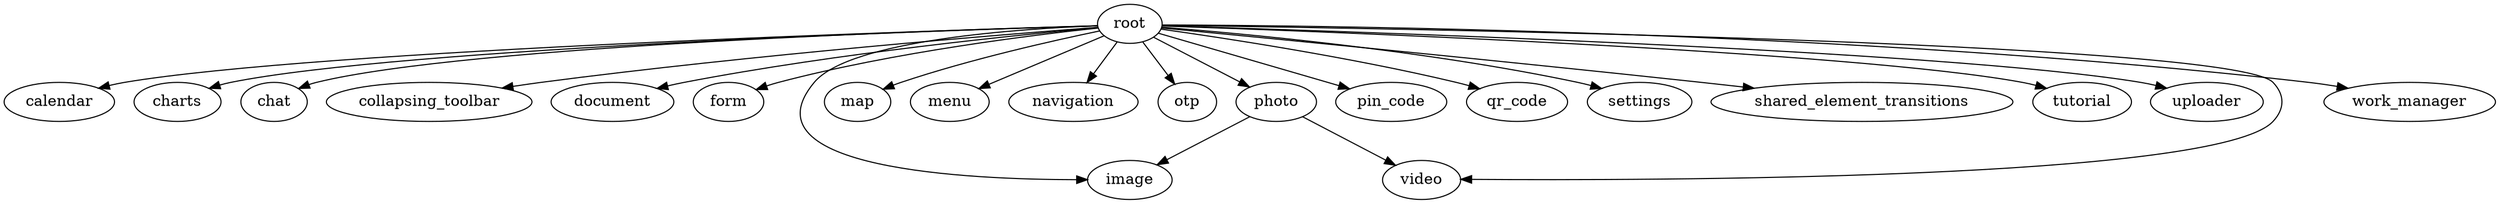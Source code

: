 digraph {
calendar
charts
chat
collapsing_toolbar
document
form
image
map
menu
navigation
otp
photo
pin_code
qr_code
root
settings
shared_element_transitions
tutorial
uploader
video
work_manager
photo -> image
photo -> video
root -> calendar
root -> charts
root -> chat
root -> collapsing_toolbar
root -> document
root -> form
root -> image
root -> map
root -> menu
root -> navigation
root -> otp
root -> photo
root -> pin_code
root -> qr_code
root -> settings
root -> shared_element_transitions
root -> tutorial
root -> uploader
root -> video
root -> work_manager
}
